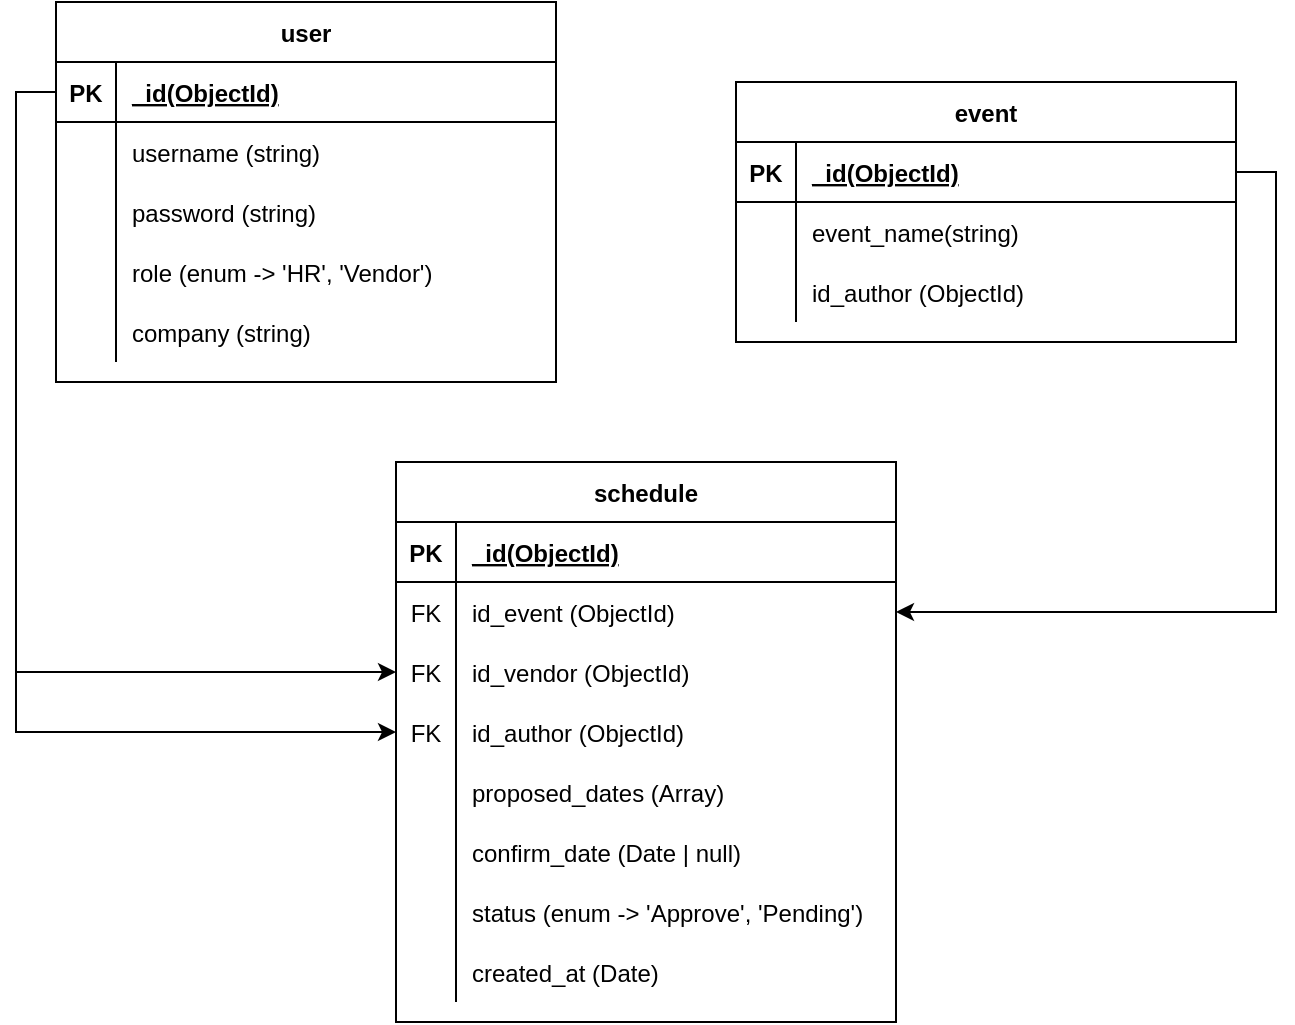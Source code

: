 <mxfile>
    <diagram id="pvLO-BF-mQsEhAvgMJtR" name="Page-1">
        <mxGraphModel dx="137" dy="1563" grid="1" gridSize="10" guides="1" tooltips="1" connect="1" arrows="1" fold="1" page="1" pageScale="1" pageWidth="850" pageHeight="1100" math="0" shadow="0">
            <root>
                <mxCell id="0"/>
                <mxCell id="1" parent="0"/>
                <mxCell id="LfG3GNfNgU2tj9gUxUKo-1" value="user" style="shape=table;startSize=30;container=1;collapsible=1;childLayout=tableLayout;fixedRows=1;rowLines=0;fontStyle=1;align=center;resizeLast=1;" parent="1" vertex="1">
                    <mxGeometry x="1070" y="-780" width="250" height="190" as="geometry"/>
                </mxCell>
                <mxCell id="LfG3GNfNgU2tj9gUxUKo-2" value="" style="shape=partialRectangle;collapsible=0;dropTarget=0;pointerEvents=0;fillColor=none;points=[[0,0.5],[1,0.5]];portConstraint=eastwest;top=0;left=0;right=0;bottom=1;" parent="LfG3GNfNgU2tj9gUxUKo-1" vertex="1">
                    <mxGeometry y="30" width="250" height="30" as="geometry"/>
                </mxCell>
                <mxCell id="LfG3GNfNgU2tj9gUxUKo-3" value="PK" style="shape=partialRectangle;overflow=hidden;connectable=0;fillColor=none;top=0;left=0;bottom=0;right=0;fontStyle=1;" parent="LfG3GNfNgU2tj9gUxUKo-2" vertex="1">
                    <mxGeometry width="30" height="30" as="geometry">
                        <mxRectangle width="30" height="30" as="alternateBounds"/>
                    </mxGeometry>
                </mxCell>
                <mxCell id="LfG3GNfNgU2tj9gUxUKo-4" value="_id(ObjectId)" style="shape=partialRectangle;overflow=hidden;connectable=0;fillColor=none;top=0;left=0;bottom=0;right=0;align=left;spacingLeft=6;fontStyle=5;" parent="LfG3GNfNgU2tj9gUxUKo-2" vertex="1">
                    <mxGeometry x="30" width="220" height="30" as="geometry">
                        <mxRectangle width="220" height="30" as="alternateBounds"/>
                    </mxGeometry>
                </mxCell>
                <mxCell id="LfG3GNfNgU2tj9gUxUKo-5" value="" style="shape=partialRectangle;collapsible=0;dropTarget=0;pointerEvents=0;fillColor=none;points=[[0,0.5],[1,0.5]];portConstraint=eastwest;top=0;left=0;right=0;bottom=0;" parent="LfG3GNfNgU2tj9gUxUKo-1" vertex="1">
                    <mxGeometry y="60" width="250" height="30" as="geometry"/>
                </mxCell>
                <mxCell id="LfG3GNfNgU2tj9gUxUKo-6" value="" style="shape=partialRectangle;overflow=hidden;connectable=0;fillColor=none;top=0;left=0;bottom=0;right=0;" parent="LfG3GNfNgU2tj9gUxUKo-5" vertex="1">
                    <mxGeometry width="30" height="30" as="geometry">
                        <mxRectangle width="30" height="30" as="alternateBounds"/>
                    </mxGeometry>
                </mxCell>
                <mxCell id="LfG3GNfNgU2tj9gUxUKo-7" value="username (string)" style="shape=partialRectangle;overflow=hidden;connectable=0;fillColor=none;top=0;left=0;bottom=0;right=0;align=left;spacingLeft=6;" parent="LfG3GNfNgU2tj9gUxUKo-5" vertex="1">
                    <mxGeometry x="30" width="220" height="30" as="geometry">
                        <mxRectangle width="220" height="30" as="alternateBounds"/>
                    </mxGeometry>
                </mxCell>
                <mxCell id="LfG3GNfNgU2tj9gUxUKo-8" value="" style="shape=partialRectangle;collapsible=0;dropTarget=0;pointerEvents=0;fillColor=none;points=[[0,0.5],[1,0.5]];portConstraint=eastwest;top=0;left=0;right=0;bottom=0;" parent="LfG3GNfNgU2tj9gUxUKo-1" vertex="1">
                    <mxGeometry y="90" width="250" height="30" as="geometry"/>
                </mxCell>
                <mxCell id="LfG3GNfNgU2tj9gUxUKo-9" value="" style="shape=partialRectangle;overflow=hidden;connectable=0;fillColor=none;top=0;left=0;bottom=0;right=0;" parent="LfG3GNfNgU2tj9gUxUKo-8" vertex="1">
                    <mxGeometry width="30" height="30" as="geometry">
                        <mxRectangle width="30" height="30" as="alternateBounds"/>
                    </mxGeometry>
                </mxCell>
                <mxCell id="LfG3GNfNgU2tj9gUxUKo-10" value="password (string)" style="shape=partialRectangle;overflow=hidden;connectable=0;fillColor=none;top=0;left=0;bottom=0;right=0;align=left;spacingLeft=6;" parent="LfG3GNfNgU2tj9gUxUKo-8" vertex="1">
                    <mxGeometry x="30" width="220" height="30" as="geometry">
                        <mxRectangle width="220" height="30" as="alternateBounds"/>
                    </mxGeometry>
                </mxCell>
                <mxCell id="LfG3GNfNgU2tj9gUxUKo-11" value="" style="shape=partialRectangle;collapsible=0;dropTarget=0;pointerEvents=0;fillColor=none;points=[[0,0.5],[1,0.5]];portConstraint=eastwest;top=0;left=0;right=0;bottom=0;" parent="LfG3GNfNgU2tj9gUxUKo-1" vertex="1">
                    <mxGeometry y="120" width="250" height="30" as="geometry"/>
                </mxCell>
                <mxCell id="LfG3GNfNgU2tj9gUxUKo-12" value="" style="shape=partialRectangle;overflow=hidden;connectable=0;fillColor=none;top=0;left=0;bottom=0;right=0;" parent="LfG3GNfNgU2tj9gUxUKo-11" vertex="1">
                    <mxGeometry width="30" height="30" as="geometry">
                        <mxRectangle width="30" height="30" as="alternateBounds"/>
                    </mxGeometry>
                </mxCell>
                <mxCell id="LfG3GNfNgU2tj9gUxUKo-13" value="role (enum -&gt; 'HR', 'Vendor')" style="shape=partialRectangle;overflow=hidden;connectable=0;fillColor=none;top=0;left=0;bottom=0;right=0;align=left;spacingLeft=6;" parent="LfG3GNfNgU2tj9gUxUKo-11" vertex="1">
                    <mxGeometry x="30" width="220" height="30" as="geometry">
                        <mxRectangle width="220" height="30" as="alternateBounds"/>
                    </mxGeometry>
                </mxCell>
                <mxCell id="LfG3GNfNgU2tj9gUxUKo-39" value="" style="shape=partialRectangle;collapsible=0;dropTarget=0;pointerEvents=0;fillColor=none;points=[[0,0.5],[1,0.5]];portConstraint=eastwest;top=0;left=0;right=0;bottom=0;" parent="LfG3GNfNgU2tj9gUxUKo-1" vertex="1">
                    <mxGeometry y="150" width="250" height="30" as="geometry"/>
                </mxCell>
                <mxCell id="LfG3GNfNgU2tj9gUxUKo-40" value="" style="shape=partialRectangle;overflow=hidden;connectable=0;fillColor=none;top=0;left=0;bottom=0;right=0;" parent="LfG3GNfNgU2tj9gUxUKo-39" vertex="1">
                    <mxGeometry width="30" height="30" as="geometry">
                        <mxRectangle width="30" height="30" as="alternateBounds"/>
                    </mxGeometry>
                </mxCell>
                <mxCell id="LfG3GNfNgU2tj9gUxUKo-41" value="company (string)" style="shape=partialRectangle;overflow=hidden;connectable=0;fillColor=none;top=0;left=0;bottom=0;right=0;align=left;spacingLeft=6;" parent="LfG3GNfNgU2tj9gUxUKo-39" vertex="1">
                    <mxGeometry x="30" width="220" height="30" as="geometry">
                        <mxRectangle width="220" height="30" as="alternateBounds"/>
                    </mxGeometry>
                </mxCell>
                <mxCell id="LfG3GNfNgU2tj9gUxUKo-42" value="event" style="shape=table;startSize=30;container=1;collapsible=1;childLayout=tableLayout;fixedRows=1;rowLines=0;fontStyle=1;align=center;resizeLast=1;" parent="1" vertex="1">
                    <mxGeometry x="1410" y="-740" width="250" height="130" as="geometry"/>
                </mxCell>
                <mxCell id="LfG3GNfNgU2tj9gUxUKo-43" value="" style="shape=partialRectangle;collapsible=0;dropTarget=0;pointerEvents=0;fillColor=none;points=[[0,0.5],[1,0.5]];portConstraint=eastwest;top=0;left=0;right=0;bottom=1;" parent="LfG3GNfNgU2tj9gUxUKo-42" vertex="1">
                    <mxGeometry y="30" width="250" height="30" as="geometry"/>
                </mxCell>
                <mxCell id="LfG3GNfNgU2tj9gUxUKo-44" value="PK" style="shape=partialRectangle;overflow=hidden;connectable=0;fillColor=none;top=0;left=0;bottom=0;right=0;fontStyle=1;" parent="LfG3GNfNgU2tj9gUxUKo-43" vertex="1">
                    <mxGeometry width="30" height="30" as="geometry">
                        <mxRectangle width="30" height="30" as="alternateBounds"/>
                    </mxGeometry>
                </mxCell>
                <mxCell id="LfG3GNfNgU2tj9gUxUKo-45" value="_id(ObjectId)" style="shape=partialRectangle;overflow=hidden;connectable=0;fillColor=none;top=0;left=0;bottom=0;right=0;align=left;spacingLeft=6;fontStyle=5;" parent="LfG3GNfNgU2tj9gUxUKo-43" vertex="1">
                    <mxGeometry x="30" width="220" height="30" as="geometry">
                        <mxRectangle width="220" height="30" as="alternateBounds"/>
                    </mxGeometry>
                </mxCell>
                <mxCell id="LfG3GNfNgU2tj9gUxUKo-46" value="" style="shape=partialRectangle;collapsible=0;dropTarget=0;pointerEvents=0;fillColor=none;points=[[0,0.5],[1,0.5]];portConstraint=eastwest;top=0;left=0;right=0;bottom=0;" parent="LfG3GNfNgU2tj9gUxUKo-42" vertex="1">
                    <mxGeometry y="60" width="250" height="30" as="geometry"/>
                </mxCell>
                <mxCell id="LfG3GNfNgU2tj9gUxUKo-47" value="" style="shape=partialRectangle;overflow=hidden;connectable=0;fillColor=none;top=0;left=0;bottom=0;right=0;" parent="LfG3GNfNgU2tj9gUxUKo-46" vertex="1">
                    <mxGeometry width="30" height="30" as="geometry">
                        <mxRectangle width="30" height="30" as="alternateBounds"/>
                    </mxGeometry>
                </mxCell>
                <mxCell id="LfG3GNfNgU2tj9gUxUKo-48" value="event_name(string)" style="shape=partialRectangle;overflow=hidden;connectable=0;fillColor=none;top=0;left=0;bottom=0;right=0;align=left;spacingLeft=6;" parent="LfG3GNfNgU2tj9gUxUKo-46" vertex="1">
                    <mxGeometry x="30" width="220" height="30" as="geometry">
                        <mxRectangle width="220" height="30" as="alternateBounds"/>
                    </mxGeometry>
                </mxCell>
                <mxCell id="LfG3GNfNgU2tj9gUxUKo-87" value="" style="shape=partialRectangle;collapsible=0;dropTarget=0;pointerEvents=0;fillColor=none;points=[[0,0.5],[1,0.5]];portConstraint=eastwest;top=0;left=0;right=0;bottom=0;" parent="LfG3GNfNgU2tj9gUxUKo-42" vertex="1">
                    <mxGeometry y="90" width="250" height="30" as="geometry"/>
                </mxCell>
                <mxCell id="LfG3GNfNgU2tj9gUxUKo-88" value="" style="shape=partialRectangle;overflow=hidden;connectable=0;fillColor=none;top=0;left=0;bottom=0;right=0;" parent="LfG3GNfNgU2tj9gUxUKo-87" vertex="1">
                    <mxGeometry width="30" height="30" as="geometry">
                        <mxRectangle width="30" height="30" as="alternateBounds"/>
                    </mxGeometry>
                </mxCell>
                <mxCell id="LfG3GNfNgU2tj9gUxUKo-89" value="id_author (ObjectId)" style="shape=partialRectangle;overflow=hidden;connectable=0;fillColor=none;top=0;left=0;bottom=0;right=0;align=left;spacingLeft=6;" parent="LfG3GNfNgU2tj9gUxUKo-87" vertex="1">
                    <mxGeometry x="30" width="220" height="30" as="geometry">
                        <mxRectangle width="220" height="30" as="alternateBounds"/>
                    </mxGeometry>
                </mxCell>
                <mxCell id="LfG3GNfNgU2tj9gUxUKo-58" value="schedule" style="shape=table;startSize=30;container=1;collapsible=1;childLayout=tableLayout;fixedRows=1;rowLines=0;fontStyle=1;align=center;resizeLast=1;" parent="1" vertex="1">
                    <mxGeometry x="1240" y="-550" width="250" height="280.0" as="geometry"/>
                </mxCell>
                <mxCell id="LfG3GNfNgU2tj9gUxUKo-59" value="" style="shape=partialRectangle;collapsible=0;dropTarget=0;pointerEvents=0;fillColor=none;points=[[0,0.5],[1,0.5]];portConstraint=eastwest;top=0;left=0;right=0;bottom=1;" parent="LfG3GNfNgU2tj9gUxUKo-58" vertex="1">
                    <mxGeometry y="30" width="250" height="30" as="geometry"/>
                </mxCell>
                <mxCell id="LfG3GNfNgU2tj9gUxUKo-60" value="PK" style="shape=partialRectangle;overflow=hidden;connectable=0;fillColor=none;top=0;left=0;bottom=0;right=0;fontStyle=1;" parent="LfG3GNfNgU2tj9gUxUKo-59" vertex="1">
                    <mxGeometry width="30" height="30" as="geometry">
                        <mxRectangle width="30" height="30" as="alternateBounds"/>
                    </mxGeometry>
                </mxCell>
                <mxCell id="LfG3GNfNgU2tj9gUxUKo-61" value="_id(ObjectId)" style="shape=partialRectangle;overflow=hidden;connectable=0;fillColor=none;top=0;left=0;bottom=0;right=0;align=left;spacingLeft=6;fontStyle=5;" parent="LfG3GNfNgU2tj9gUxUKo-59" vertex="1">
                    <mxGeometry x="30" width="220" height="30" as="geometry">
                        <mxRectangle width="220" height="30" as="alternateBounds"/>
                    </mxGeometry>
                </mxCell>
                <mxCell id="LfG3GNfNgU2tj9gUxUKo-62" value="" style="shape=partialRectangle;collapsible=0;dropTarget=0;pointerEvents=0;fillColor=none;points=[[0,0.5],[1,0.5]];portConstraint=eastwest;top=0;left=0;right=0;bottom=0;" parent="LfG3GNfNgU2tj9gUxUKo-58" vertex="1">
                    <mxGeometry y="60" width="250" height="30" as="geometry"/>
                </mxCell>
                <mxCell id="LfG3GNfNgU2tj9gUxUKo-63" value="FK" style="shape=partialRectangle;overflow=hidden;connectable=0;fillColor=none;top=0;left=0;bottom=0;right=0;" parent="LfG3GNfNgU2tj9gUxUKo-62" vertex="1">
                    <mxGeometry width="30" height="30" as="geometry">
                        <mxRectangle width="30" height="30" as="alternateBounds"/>
                    </mxGeometry>
                </mxCell>
                <mxCell id="LfG3GNfNgU2tj9gUxUKo-64" value="id_event (ObjectId)" style="shape=partialRectangle;overflow=hidden;connectable=0;fillColor=none;top=0;left=0;bottom=0;right=0;align=left;spacingLeft=6;" parent="LfG3GNfNgU2tj9gUxUKo-62" vertex="1">
                    <mxGeometry x="30" width="220" height="30" as="geometry">
                        <mxRectangle width="220" height="30" as="alternateBounds"/>
                    </mxGeometry>
                </mxCell>
                <mxCell id="LfG3GNfNgU2tj9gUxUKo-80" value="" style="shape=partialRectangle;collapsible=0;dropTarget=0;pointerEvents=0;fillColor=none;points=[[0,0.5],[1,0.5]];portConstraint=eastwest;top=0;left=0;right=0;bottom=0;" parent="LfG3GNfNgU2tj9gUxUKo-58" vertex="1">
                    <mxGeometry y="90" width="250" height="30" as="geometry"/>
                </mxCell>
                <mxCell id="LfG3GNfNgU2tj9gUxUKo-81" value="FK" style="shape=partialRectangle;overflow=hidden;connectable=0;fillColor=none;top=0;left=0;bottom=0;right=0;" parent="LfG3GNfNgU2tj9gUxUKo-80" vertex="1">
                    <mxGeometry width="30" height="30" as="geometry">
                        <mxRectangle width="30" height="30" as="alternateBounds"/>
                    </mxGeometry>
                </mxCell>
                <mxCell id="LfG3GNfNgU2tj9gUxUKo-82" value="id_vendor (ObjectId)" style="shape=partialRectangle;overflow=hidden;connectable=0;fillColor=none;top=0;left=0;bottom=0;right=0;align=left;spacingLeft=6;" parent="LfG3GNfNgU2tj9gUxUKo-80" vertex="1">
                    <mxGeometry x="30" width="220" height="30" as="geometry">
                        <mxRectangle width="220" height="30" as="alternateBounds"/>
                    </mxGeometry>
                </mxCell>
                <mxCell id="LfG3GNfNgU2tj9gUxUKo-65" value="" style="shape=partialRectangle;collapsible=0;dropTarget=0;pointerEvents=0;fillColor=none;points=[[0,0.5],[1,0.5]];portConstraint=eastwest;top=0;left=0;right=0;bottom=0;" parent="LfG3GNfNgU2tj9gUxUKo-58" vertex="1">
                    <mxGeometry y="120" width="250" height="30" as="geometry"/>
                </mxCell>
                <mxCell id="LfG3GNfNgU2tj9gUxUKo-66" value="FK" style="shape=partialRectangle;overflow=hidden;connectable=0;fillColor=none;top=0;left=0;bottom=0;right=0;" parent="LfG3GNfNgU2tj9gUxUKo-65" vertex="1">
                    <mxGeometry width="30" height="30" as="geometry">
                        <mxRectangle width="30" height="30" as="alternateBounds"/>
                    </mxGeometry>
                </mxCell>
                <mxCell id="LfG3GNfNgU2tj9gUxUKo-67" value="id_author (ObjectId)" style="shape=partialRectangle;overflow=hidden;connectable=0;fillColor=none;top=0;left=0;bottom=0;right=0;align=left;spacingLeft=6;" parent="LfG3GNfNgU2tj9gUxUKo-65" vertex="1">
                    <mxGeometry x="30" width="220" height="30" as="geometry">
                        <mxRectangle width="220" height="30" as="alternateBounds"/>
                    </mxGeometry>
                </mxCell>
                <mxCell id="LfG3GNfNgU2tj9gUxUKo-74" value="" style="shape=partialRectangle;collapsible=0;dropTarget=0;pointerEvents=0;fillColor=none;points=[[0,0.5],[1,0.5]];portConstraint=eastwest;top=0;left=0;right=0;bottom=0;" parent="LfG3GNfNgU2tj9gUxUKo-58" vertex="1">
                    <mxGeometry y="150" width="250" height="30" as="geometry"/>
                </mxCell>
                <mxCell id="LfG3GNfNgU2tj9gUxUKo-75" value="" style="shape=partialRectangle;overflow=hidden;connectable=0;fillColor=none;top=0;left=0;bottom=0;right=0;" parent="LfG3GNfNgU2tj9gUxUKo-74" vertex="1">
                    <mxGeometry width="30" height="30" as="geometry">
                        <mxRectangle width="30" height="30" as="alternateBounds"/>
                    </mxGeometry>
                </mxCell>
                <mxCell id="LfG3GNfNgU2tj9gUxUKo-76" value="proposed_dates (Array)" style="shape=partialRectangle;overflow=hidden;connectable=0;fillColor=none;top=0;left=0;bottom=0;right=0;align=left;spacingLeft=6;" parent="LfG3GNfNgU2tj9gUxUKo-74" vertex="1">
                    <mxGeometry x="30" width="220" height="30" as="geometry">
                        <mxRectangle width="220" height="30" as="alternateBounds"/>
                    </mxGeometry>
                </mxCell>
                <mxCell id="LfG3GNfNgU2tj9gUxUKo-68" value="" style="shape=partialRectangle;collapsible=0;dropTarget=0;pointerEvents=0;fillColor=none;points=[[0,0.5],[1,0.5]];portConstraint=eastwest;top=0;left=0;right=0;bottom=0;" parent="LfG3GNfNgU2tj9gUxUKo-58" vertex="1">
                    <mxGeometry y="180" width="250" height="30" as="geometry"/>
                </mxCell>
                <mxCell id="LfG3GNfNgU2tj9gUxUKo-69" value="" style="shape=partialRectangle;overflow=hidden;connectable=0;fillColor=none;top=0;left=0;bottom=0;right=0;" parent="LfG3GNfNgU2tj9gUxUKo-68" vertex="1">
                    <mxGeometry width="30" height="30" as="geometry">
                        <mxRectangle width="30" height="30" as="alternateBounds"/>
                    </mxGeometry>
                </mxCell>
                <mxCell id="LfG3GNfNgU2tj9gUxUKo-70" value="confirm_date (Date | null)" style="shape=partialRectangle;overflow=hidden;connectable=0;fillColor=none;top=0;left=0;bottom=0;right=0;align=left;spacingLeft=6;" parent="LfG3GNfNgU2tj9gUxUKo-68" vertex="1">
                    <mxGeometry x="30" width="220" height="30" as="geometry">
                        <mxRectangle width="220" height="30" as="alternateBounds"/>
                    </mxGeometry>
                </mxCell>
                <mxCell id="LfG3GNfNgU2tj9gUxUKo-71" value="" style="shape=partialRectangle;collapsible=0;dropTarget=0;pointerEvents=0;fillColor=none;points=[[0,0.5],[1,0.5]];portConstraint=eastwest;top=0;left=0;right=0;bottom=0;" parent="LfG3GNfNgU2tj9gUxUKo-58" vertex="1">
                    <mxGeometry y="210" width="250" height="30" as="geometry"/>
                </mxCell>
                <mxCell id="LfG3GNfNgU2tj9gUxUKo-72" value="" style="shape=partialRectangle;overflow=hidden;connectable=0;fillColor=none;top=0;left=0;bottom=0;right=0;" parent="LfG3GNfNgU2tj9gUxUKo-71" vertex="1">
                    <mxGeometry width="30" height="30" as="geometry">
                        <mxRectangle width="30" height="30" as="alternateBounds"/>
                    </mxGeometry>
                </mxCell>
                <mxCell id="LfG3GNfNgU2tj9gUxUKo-73" value="status (enum -&gt; 'Approve', 'Pending')" style="shape=partialRectangle;overflow=hidden;connectable=0;fillColor=none;top=0;left=0;bottom=0;right=0;align=left;spacingLeft=6;" parent="LfG3GNfNgU2tj9gUxUKo-71" vertex="1">
                    <mxGeometry x="30" width="220" height="30" as="geometry">
                        <mxRectangle width="220" height="30" as="alternateBounds"/>
                    </mxGeometry>
                </mxCell>
                <mxCell id="LfG3GNfNgU2tj9gUxUKo-77" value="" style="shape=partialRectangle;collapsible=0;dropTarget=0;pointerEvents=0;fillColor=none;points=[[0,0.5],[1,0.5]];portConstraint=eastwest;top=0;left=0;right=0;bottom=0;" parent="LfG3GNfNgU2tj9gUxUKo-58" vertex="1">
                    <mxGeometry y="240" width="250" height="30" as="geometry"/>
                </mxCell>
                <mxCell id="LfG3GNfNgU2tj9gUxUKo-78" value="" style="shape=partialRectangle;overflow=hidden;connectable=0;fillColor=none;top=0;left=0;bottom=0;right=0;" parent="LfG3GNfNgU2tj9gUxUKo-77" vertex="1">
                    <mxGeometry width="30" height="30" as="geometry">
                        <mxRectangle width="30" height="30" as="alternateBounds"/>
                    </mxGeometry>
                </mxCell>
                <mxCell id="LfG3GNfNgU2tj9gUxUKo-79" value="created_at (Date)" style="shape=partialRectangle;overflow=hidden;connectable=0;fillColor=none;top=0;left=0;bottom=0;right=0;align=left;spacingLeft=6;" parent="LfG3GNfNgU2tj9gUxUKo-77" vertex="1">
                    <mxGeometry x="30" width="220" height="30" as="geometry">
                        <mxRectangle width="220" height="30" as="alternateBounds"/>
                    </mxGeometry>
                </mxCell>
                <mxCell id="LfG3GNfNgU2tj9gUxUKo-83" style="edgeStyle=orthogonalEdgeStyle;rounded=0;orthogonalLoop=1;jettySize=auto;html=1;exitX=0;exitY=0.5;exitDx=0;exitDy=0;entryX=0;entryY=0.5;entryDx=0;entryDy=0;" parent="1" source="LfG3GNfNgU2tj9gUxUKo-2" target="LfG3GNfNgU2tj9gUxUKo-80" edge="1">
                    <mxGeometry relative="1" as="geometry"/>
                </mxCell>
                <mxCell id="LfG3GNfNgU2tj9gUxUKo-84" style="edgeStyle=orthogonalEdgeStyle;rounded=0;orthogonalLoop=1;jettySize=auto;html=1;exitX=0;exitY=0.5;exitDx=0;exitDy=0;entryX=0;entryY=0.5;entryDx=0;entryDy=0;" parent="1" source="LfG3GNfNgU2tj9gUxUKo-2" target="LfG3GNfNgU2tj9gUxUKo-65" edge="1">
                    <mxGeometry relative="1" as="geometry"/>
                </mxCell>
                <mxCell id="LfG3GNfNgU2tj9gUxUKo-86" style="edgeStyle=orthogonalEdgeStyle;rounded=0;orthogonalLoop=1;jettySize=auto;html=1;exitX=1;exitY=0.5;exitDx=0;exitDy=0;entryX=1;entryY=0.5;entryDx=0;entryDy=0;" parent="1" source="LfG3GNfNgU2tj9gUxUKo-43" target="LfG3GNfNgU2tj9gUxUKo-62" edge="1">
                    <mxGeometry relative="1" as="geometry"/>
                </mxCell>
            </root>
        </mxGraphModel>
    </diagram>
</mxfile>